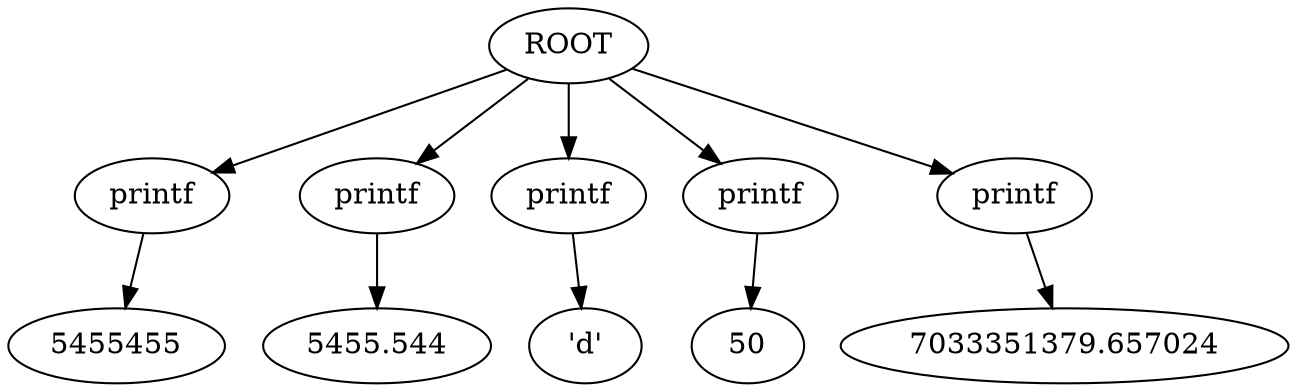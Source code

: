 strict digraph G{
l11[label = "printf"]
l111[label = "printf"]
l1111[label = "printf"]
l11111[label = "printf"]
l111111[label = "printf"]
"ROOT"->"l11"
l11111131[label = "5455455"]
"l11"->l11111131
"ROOT"->"l111"
l111111331[label = "5455.544"]
"l111"->l111111331
"ROOT"->"l1111"
l1111113331[label = "'d'"]
"l1111"->l1111113331
"ROOT"->"l11111"
l11111133331[label = "50"]
"l11111"->l11111133331
"ROOT"->"l111111"
l111111333331[label = "7033351379.657024"]
"l111111"->l111111333331
}
